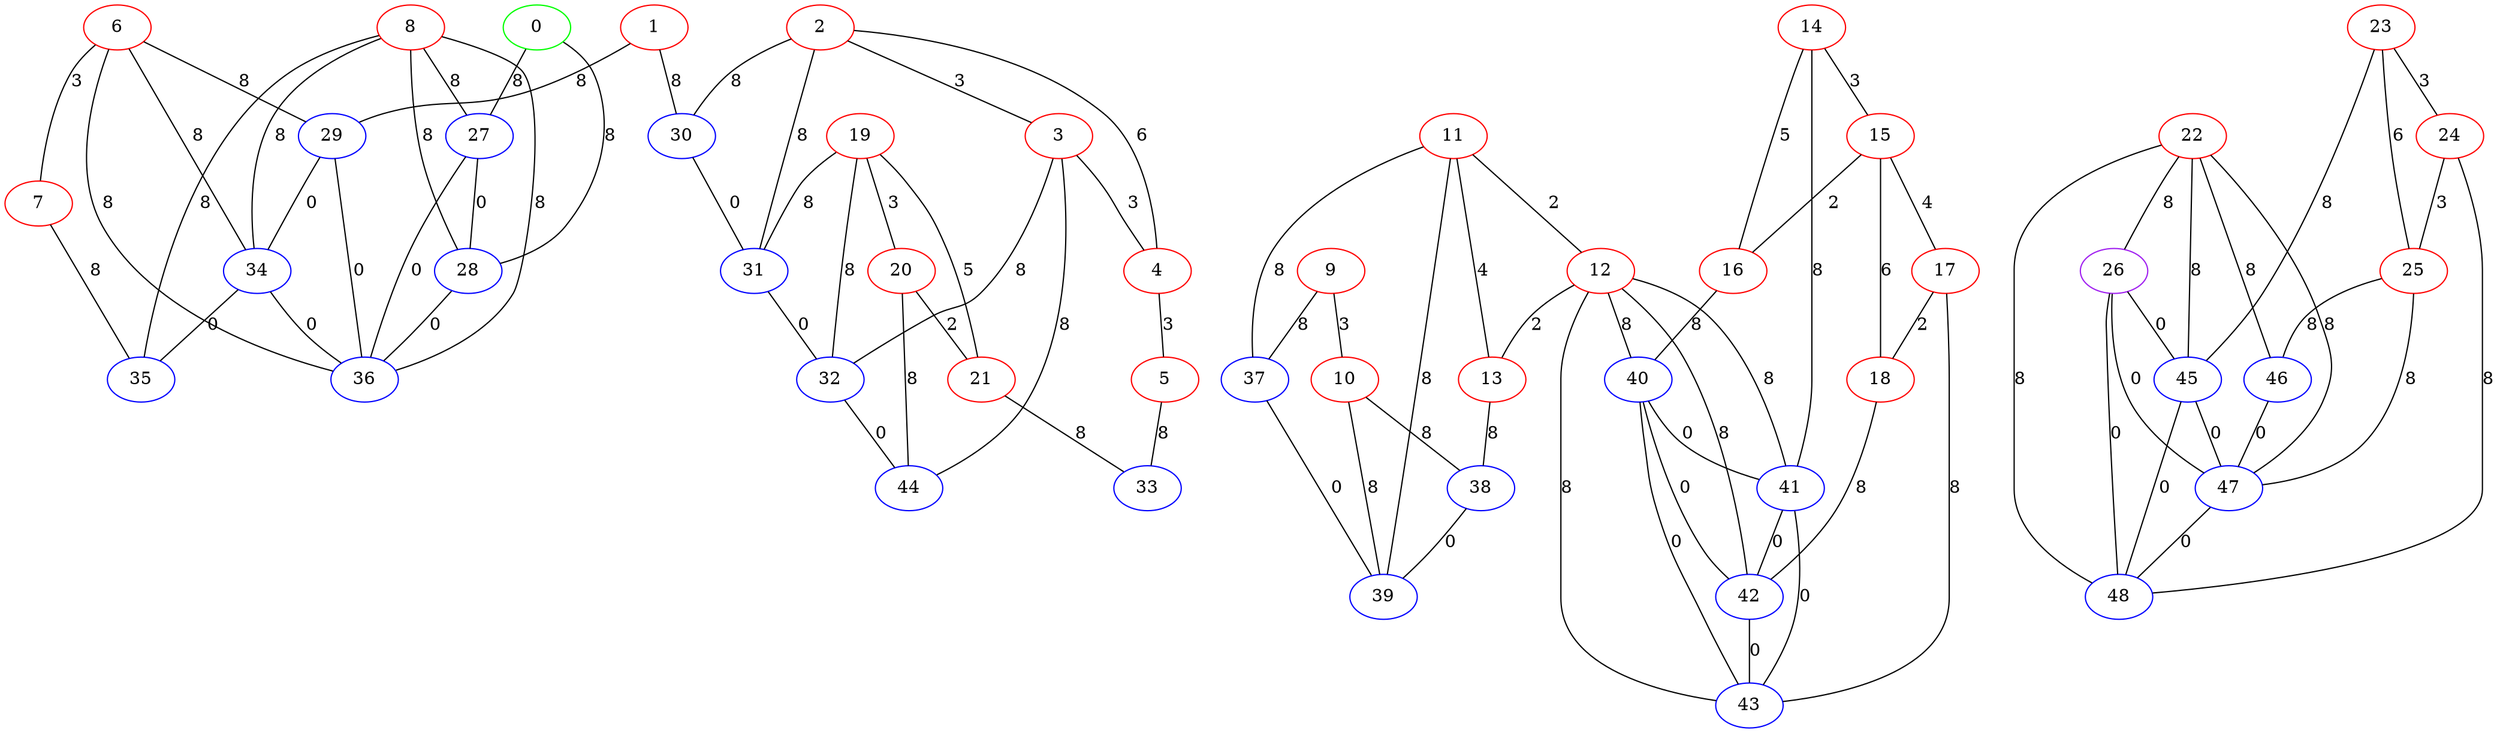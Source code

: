 graph "" {
0 [color=green, weight=2];
1 [color=red, weight=1];
2 [color=red, weight=1];
3 [color=red, weight=1];
4 [color=red, weight=1];
5 [color=red, weight=1];
6 [color=red, weight=1];
7 [color=red, weight=1];
8 [color=red, weight=1];
9 [color=red, weight=1];
10 [color=red, weight=1];
11 [color=red, weight=1];
12 [color=red, weight=1];
13 [color=red, weight=1];
14 [color=red, weight=1];
15 [color=red, weight=1];
16 [color=red, weight=1];
17 [color=red, weight=1];
18 [color=red, weight=1];
19 [color=red, weight=1];
20 [color=red, weight=1];
21 [color=red, weight=1];
22 [color=red, weight=1];
23 [color=red, weight=1];
24 [color=red, weight=1];
25 [color=red, weight=1];
26 [color=purple, weight=4];
27 [color=blue, weight=3];
28 [color=blue, weight=3];
29 [color=blue, weight=3];
30 [color=blue, weight=3];
31 [color=blue, weight=3];
32 [color=blue, weight=3];
33 [color=blue, weight=3];
34 [color=blue, weight=3];
35 [color=blue, weight=3];
36 [color=blue, weight=3];
37 [color=blue, weight=3];
38 [color=blue, weight=3];
39 [color=blue, weight=3];
40 [color=blue, weight=3];
41 [color=blue, weight=3];
42 [color=blue, weight=3];
43 [color=blue, weight=3];
44 [color=blue, weight=3];
45 [color=blue, weight=3];
46 [color=blue, weight=3];
47 [color=blue, weight=3];
48 [color=blue, weight=3];
0 -- 27  [key=0, label=8];
0 -- 28  [key=0, label=8];
1 -- 29  [key=0, label=8];
1 -- 30  [key=0, label=8];
2 -- 3  [key=0, label=3];
2 -- 4  [key=0, label=6];
2 -- 30  [key=0, label=8];
2 -- 31  [key=0, label=8];
3 -- 32  [key=0, label=8];
3 -- 44  [key=0, label=8];
3 -- 4  [key=0, label=3];
4 -- 5  [key=0, label=3];
5 -- 33  [key=0, label=8];
6 -- 34  [key=0, label=8];
6 -- 36  [key=0, label=8];
6 -- 29  [key=0, label=8];
6 -- 7  [key=0, label=3];
7 -- 35  [key=0, label=8];
8 -- 36  [key=0, label=8];
8 -- 34  [key=0, label=8];
8 -- 27  [key=0, label=8];
8 -- 28  [key=0, label=8];
8 -- 35  [key=0, label=8];
9 -- 10  [key=0, label=3];
9 -- 37  [key=0, label=8];
10 -- 38  [key=0, label=8];
10 -- 39  [key=0, label=8];
11 -- 39  [key=0, label=8];
11 -- 12  [key=0, label=2];
11 -- 13  [key=0, label=4];
11 -- 37  [key=0, label=8];
12 -- 43  [key=0, label=8];
12 -- 40  [key=0, label=8];
12 -- 41  [key=0, label=8];
12 -- 42  [key=0, label=8];
12 -- 13  [key=0, label=2];
13 -- 38  [key=0, label=8];
14 -- 16  [key=0, label=5];
14 -- 41  [key=0, label=8];
14 -- 15  [key=0, label=3];
15 -- 16  [key=0, label=2];
15 -- 17  [key=0, label=4];
15 -- 18  [key=0, label=6];
16 -- 40  [key=0, label=8];
17 -- 18  [key=0, label=2];
17 -- 43  [key=0, label=8];
18 -- 42  [key=0, label=8];
19 -- 32  [key=0, label=8];
19 -- 20  [key=0, label=3];
19 -- 21  [key=0, label=5];
19 -- 31  [key=0, label=8];
20 -- 44  [key=0, label=8];
20 -- 21  [key=0, label=2];
21 -- 33  [key=0, label=8];
22 -- 48  [key=0, label=8];
22 -- 26  [key=0, label=8];
22 -- 45  [key=0, label=8];
22 -- 46  [key=0, label=8];
22 -- 47  [key=0, label=8];
23 -- 24  [key=0, label=3];
23 -- 25  [key=0, label=6];
23 -- 45  [key=0, label=8];
24 -- 48  [key=0, label=8];
24 -- 25  [key=0, label=3];
25 -- 47  [key=0, label=8];
25 -- 46  [key=0, label=8];
26 -- 48  [key=0, label=0];
26 -- 45  [key=0, label=0];
26 -- 47  [key=0, label=0];
27 -- 36  [key=0, label=0];
27 -- 28  [key=0, label=0];
28 -- 36  [key=0, label=0];
29 -- 34  [key=0, label=0];
29 -- 36  [key=0, label=0];
30 -- 31  [key=0, label=0];
31 -- 32  [key=0, label=0];
32 -- 44  [key=0, label=0];
34 -- 35  [key=0, label=0];
34 -- 36  [key=0, label=0];
37 -- 39  [key=0, label=0];
38 -- 39  [key=0, label=0];
40 -- 41  [key=0, label=0];
40 -- 42  [key=0, label=0];
40 -- 43  [key=0, label=0];
41 -- 42  [key=0, label=0];
41 -- 43  [key=0, label=0];
42 -- 43  [key=0, label=0];
45 -- 48  [key=0, label=0];
45 -- 47  [key=0, label=0];
46 -- 47  [key=0, label=0];
47 -- 48  [key=0, label=0];
}
